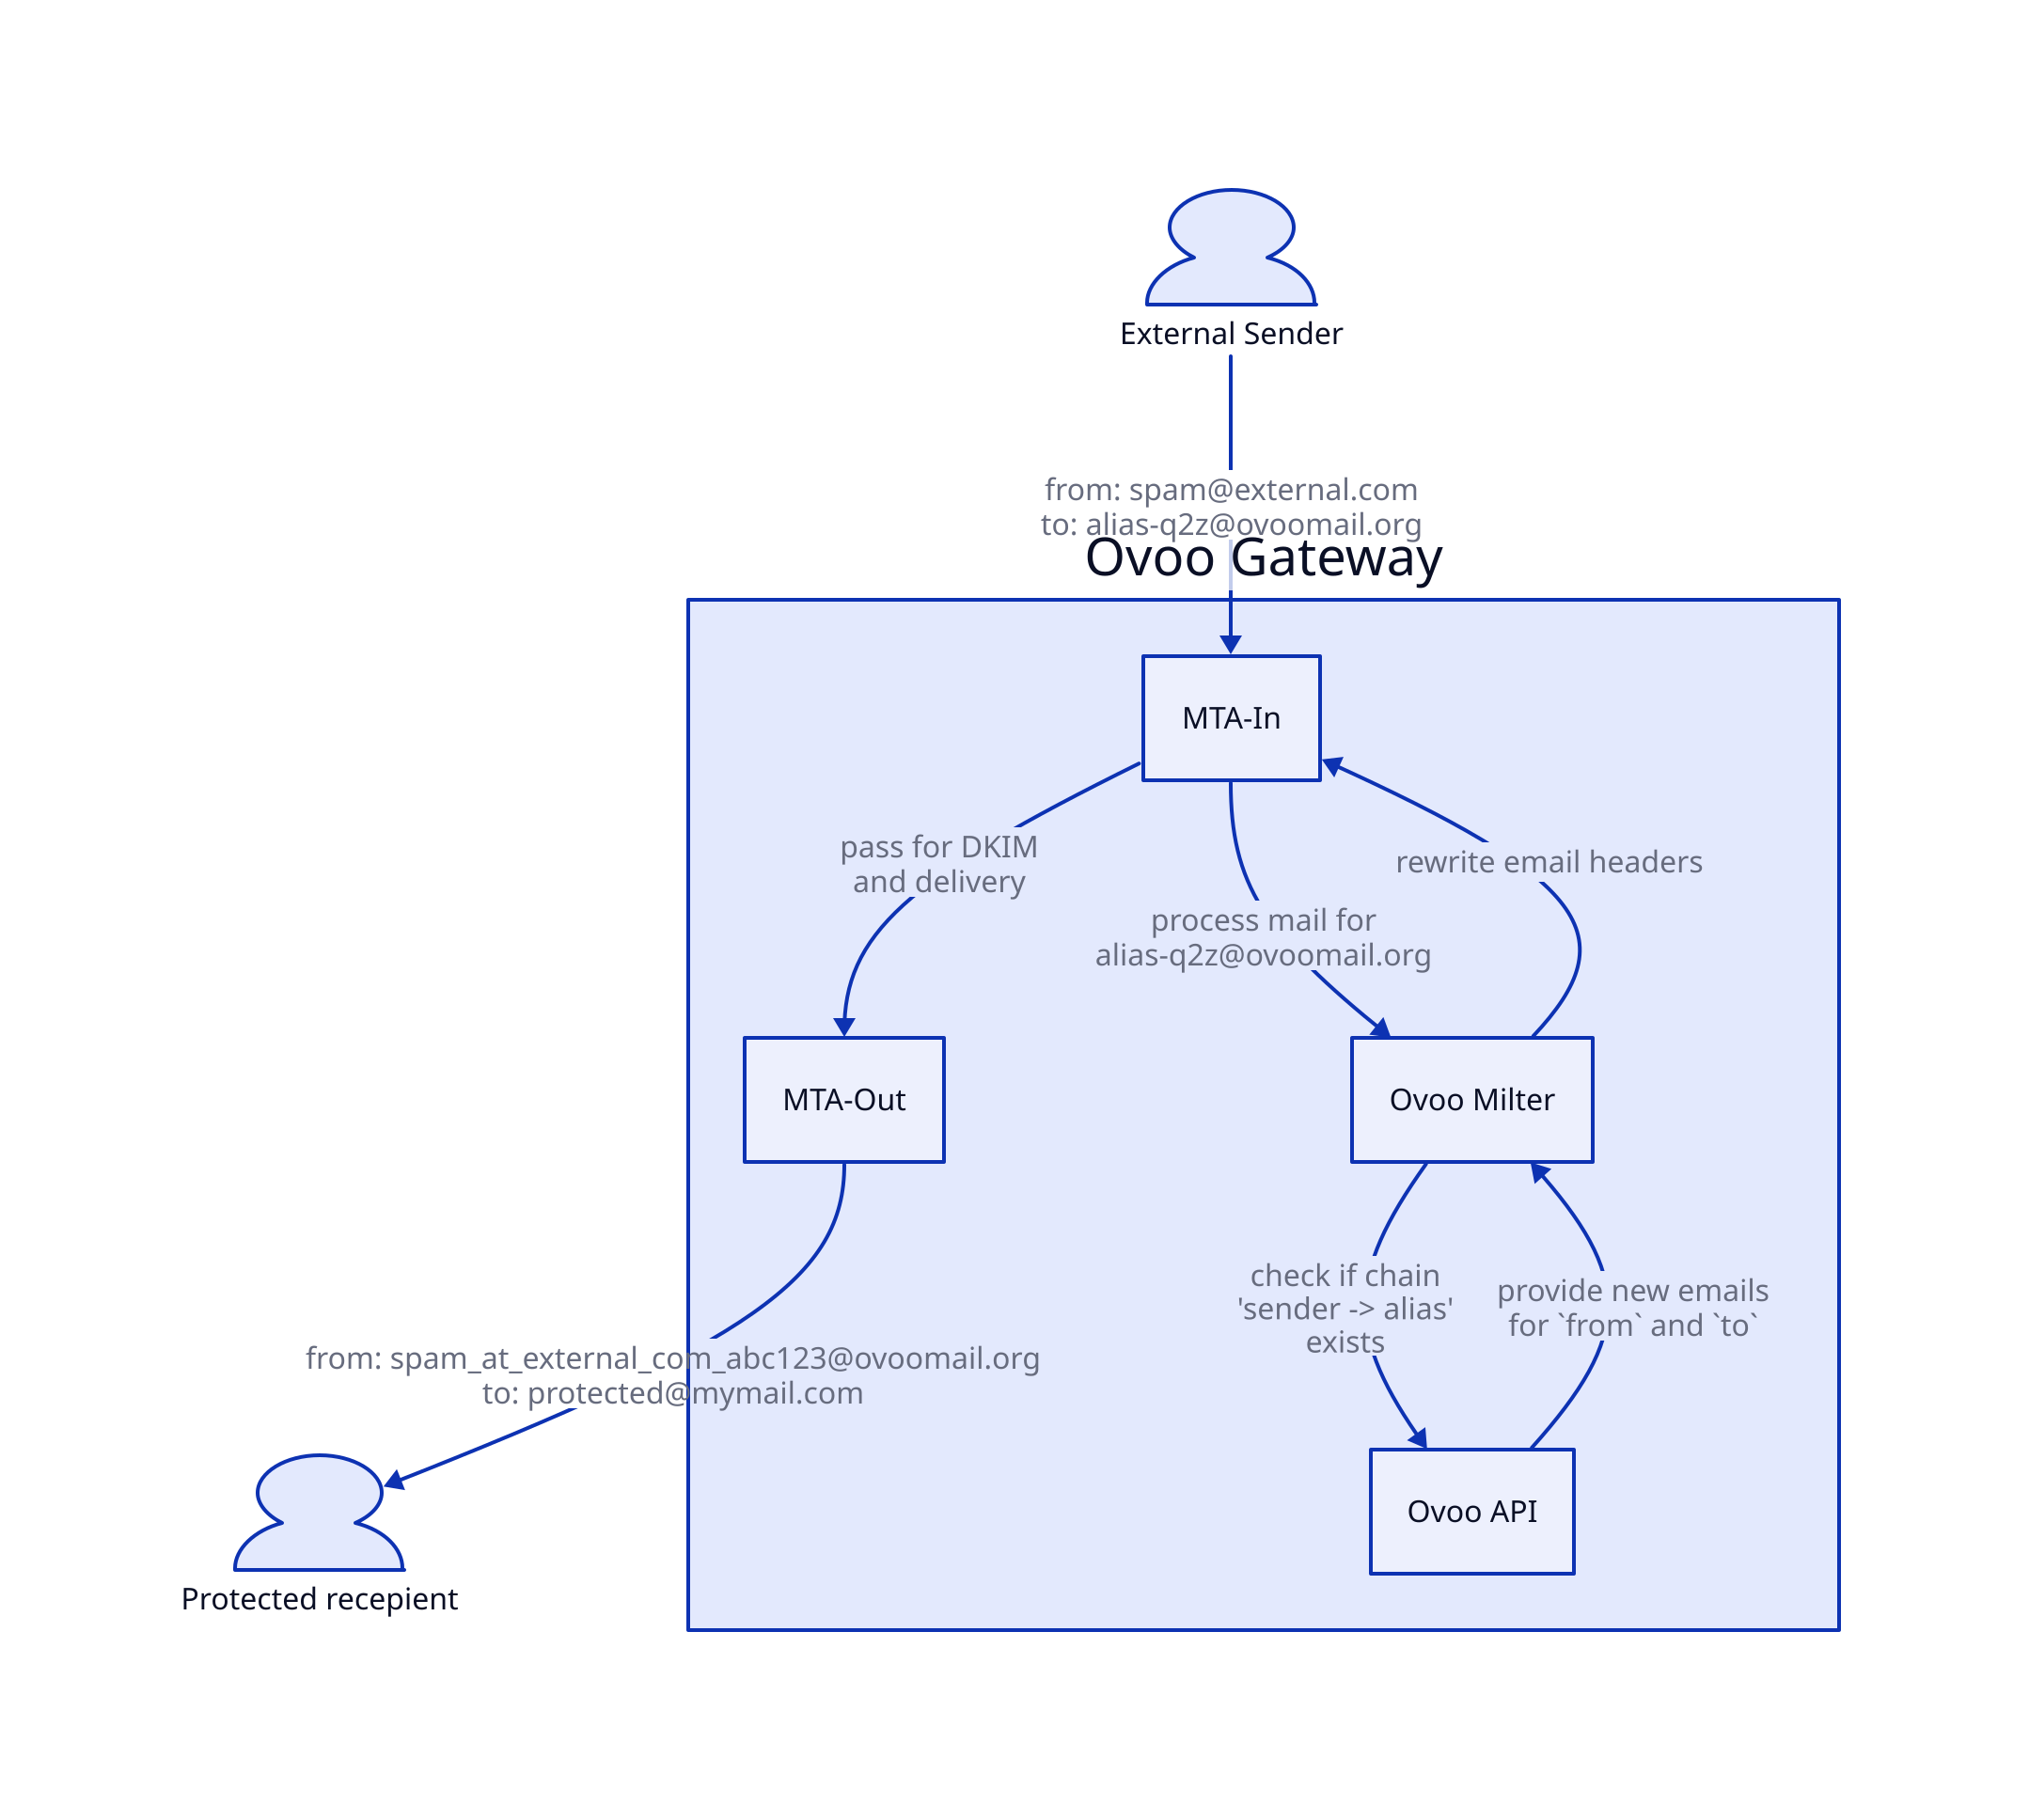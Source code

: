 vars: {
  d2-config: {
    layout-engine: elk
    # Terminal theme code
    theme-id: 300
  }
}

classes: {
    email_recipient: {
        shape: person
        width: 90
    }
}

ext_sender: External Sender
ext_sender.class: email_recipient

protected: Protected recepient
protected.class: email_recipient

ovoo_gw: Ovoo Gateway
ovoo_gw.mta_in: MTA-In
ovoo_gw.milter: Ovoo Milter
ovoo_gw.api: Ovoo API
ovoo_gw.mta_out: MTA-Out

ext_sender -> ovoo_gw.mta_in: from: spam@external.com\nto: alias-q2z@ovoomail.org
ovoo_gw.mta_in -> ovoo_gw.milter: process mail for\nalias-q2z@ovoomail.org
ovoo_gw.milter -> ovoo_gw.api: check if chain\n'sender -> alias'\nexists
ovoo_gw.api -> ovoo_gw.milter: provide new emails\nfor `from` and `to`
ovoo_gw.milter -> ovoo_gw.mta_in: rewrite email headers
ovoo_gw.mta_in -> ovoo_gw.mta_out: pass for DKIM\nand delivery
ovoo_gw.mta_out -> protected: from: spam_at_external_com_abc123@ovoomail.org\nto: protected@mymail.com
